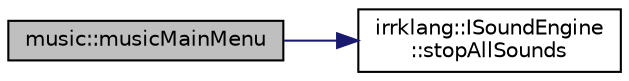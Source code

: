 digraph "music::musicMainMenu"
{
  bgcolor="transparent";
  edge [fontname="Helvetica",fontsize="10",labelfontname="Helvetica",labelfontsize="10"];
  node [fontname="Helvetica",fontsize="10",shape=record];
  rankdir="LR";
  Node1 [label="music::musicMainMenu",height=0.2,width=0.4,color="black", fillcolor="grey75", style="filled", fontcolor="black"];
  Node1 -> Node2 [color="midnightblue",fontsize="10",style="solid",fontname="Helvetica"];
  Node2 [label="irrklang::ISoundEngine\l::stopAllSounds",height=0.2,width=0.4,color="black",URL="$classirrklang_1_1ISoundEngine.html#a38dbc2f1d49e3127fc4a81a9c1a2f82d",tooltip="Stops all currently playing sounds. "];
}
